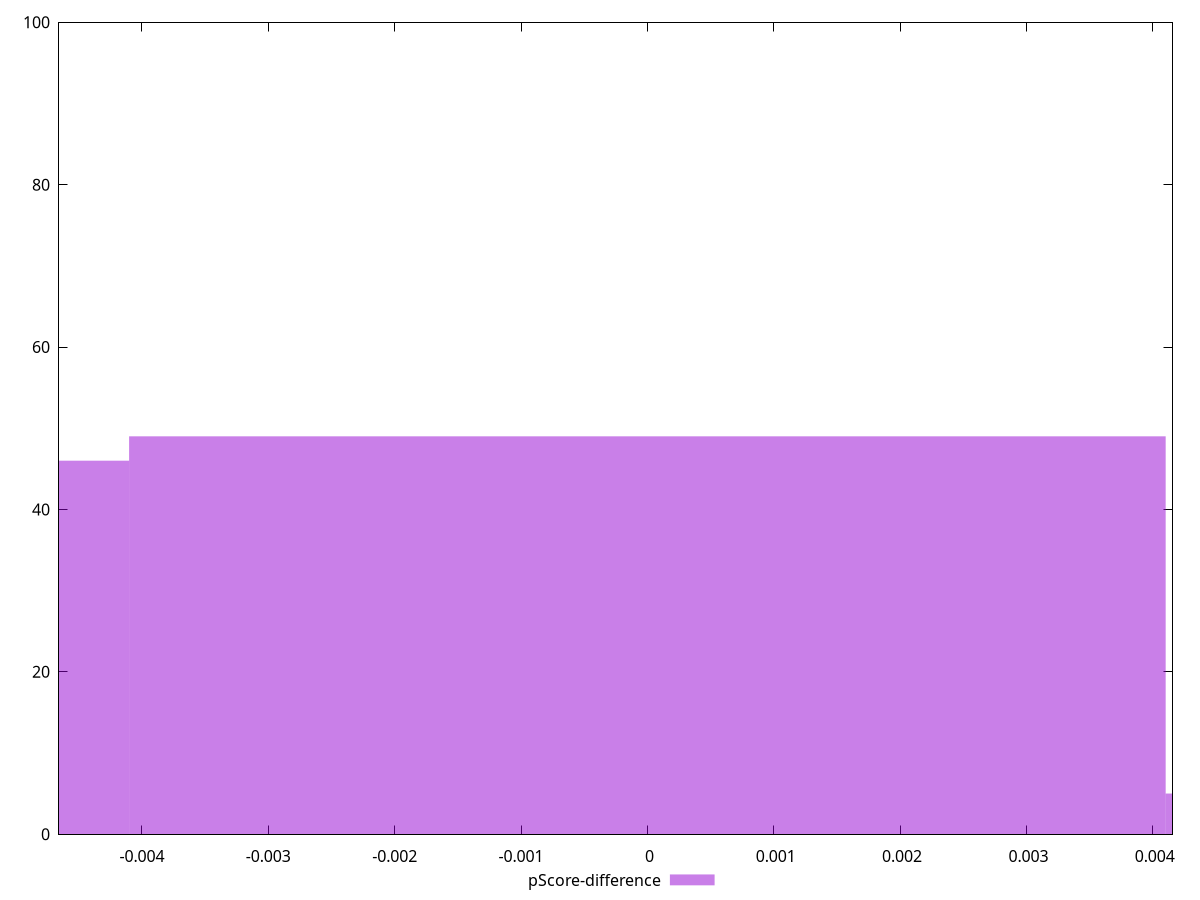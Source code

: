 reset

$pScoreDifference <<EOF
-0.008203505698736872 46
0 49
0.008203505698736872 5
EOF

set key outside below
set boxwidth 0.008203505698736872
set xrange [-0.004656531346734938:0.0041558332211578675]
set yrange [0:100]
set trange [0:100]
set style fill transparent solid 0.5 noborder
set terminal svg size 640, 490 enhanced background rgb 'white'
set output "report_00018_2021-02-10T15-25-16.877Z/speed-index/samples/pages+cached+noadtech+nomedia/pScore-difference/histogram.svg"

plot $pScoreDifference title "pScore-difference" with boxes

reset
